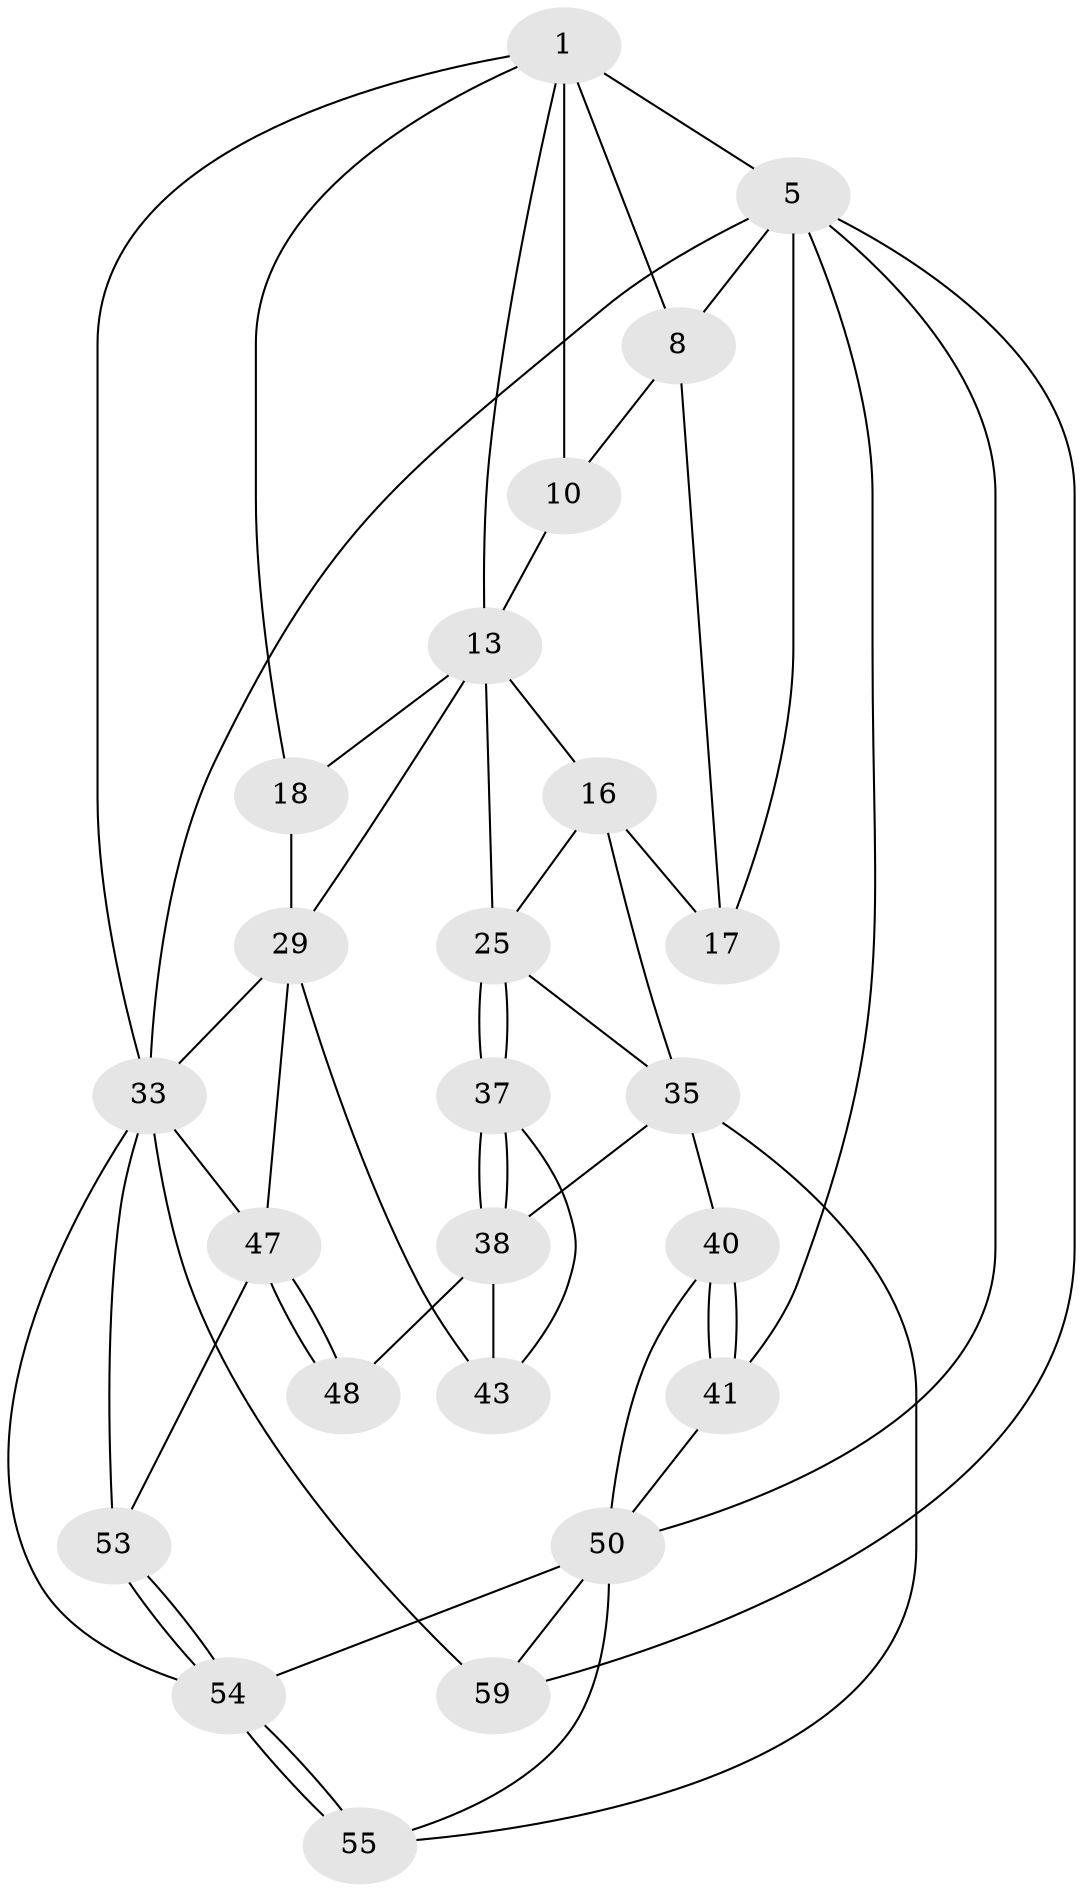 // original degree distribution, {3: 0.03225806451612903, 4: 0.25806451612903225, 5: 0.4838709677419355, 6: 0.22580645161290322}
// Generated by graph-tools (version 1.1) at 2025/21/03/04/25 18:21:33]
// undirected, 24 vertices, 55 edges
graph export_dot {
graph [start="1"]
  node [color=gray90,style=filled];
  1 [pos="+0.40096423364161693+0",super="+2+7"];
  5 [pos="+0+0",super="+6+20+56"];
  8 [pos="+0.33538638614488797+0.15737875241481084",super="+9+12"];
  10 [pos="+0.49321193347201286+0.0507350344179977",super="+11"];
  13 [pos="+0.6224013810628252+0.10863001200342322",super="+14"];
  16 [pos="+0.42304876739217734+0.2619764899647042",super="+27"];
  17 [pos="+0.402773933183107+0.23976640141745229",super="+22"];
  18 [pos="+1+0"];
  25 [pos="+0.6779276291290735+0.475239719630546",super="+26"];
  29 [pos="+1+0.524968313321097",super="+42+30"];
  33 [pos="+1+1",super="+61+34"];
  35 [pos="+0.4244426417985886+0.5925691864911338",super="+36+39"];
  37 [pos="+0.6913577195589928+0.5142067390407096"];
  38 [pos="+0.5229897880218569+0.6783645500381228",super="+46"];
  40 [pos="+0.21379834396337782+0.6638106967560717",super="+45"];
  41 [pos="+0+0.5710334338942232"];
  43 [pos="+0.8400987893731929+0.5720611255866389"];
  47 [pos="+0.8735711284020299+0.775013509602326",super="+49"];
  48 [pos="+0.7392250441877455+0.8628320687930828"];
  50 [pos="+0.21808609339873888+0.8243636648848072",super="+51+57"];
  53 [pos="+0.7348442200088547+1"];
  54 [pos="+0.4766324316340495+0.8735022370289939",super="+60"];
  55 [pos="+0.4400452644089703+0.8024180674694783"];
  59 [pos="+0+1"];
  1 -- 33;
  1 -- 18;
  1 -- 5;
  1 -- 10 [weight=2];
  1 -- 13;
  1 -- 8;
  5 -- 8 [weight=2];
  5 -- 41;
  5 -- 33;
  5 -- 50;
  5 -- 59;
  5 -- 17 [weight=2];
  8 -- 17;
  8 -- 10;
  10 -- 13;
  13 -- 16;
  13 -- 18;
  13 -- 29;
  13 -- 25 [weight=2];
  16 -- 17 [weight=2];
  16 -- 25;
  16 -- 35;
  18 -- 29;
  25 -- 37;
  25 -- 37;
  25 -- 35;
  29 -- 43;
  29 -- 47;
  29 -- 33;
  33 -- 59;
  33 -- 53;
  33 -- 54;
  33 -- 47;
  35 -- 40 [weight=2];
  35 -- 38;
  35 -- 55;
  37 -- 38;
  37 -- 38;
  37 -- 43;
  38 -- 48;
  38 -- 43;
  40 -- 41;
  40 -- 41;
  40 -- 50;
  41 -- 50;
  47 -- 48 [weight=2];
  47 -- 48;
  47 -- 53;
  50 -- 59;
  50 -- 54;
  50 -- 55;
  53 -- 54;
  53 -- 54;
  54 -- 55;
  54 -- 55;
}
